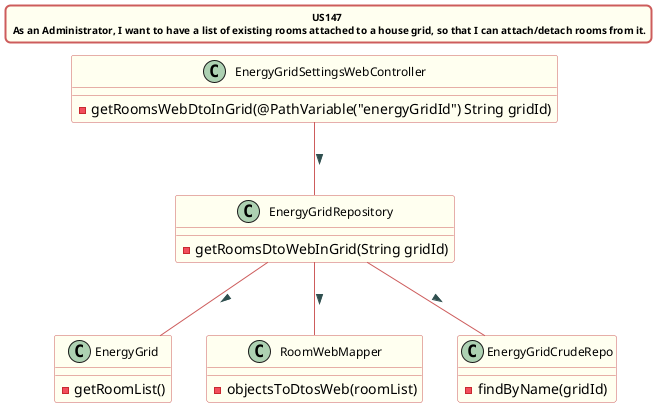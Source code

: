 @startuml

title US147 \n As an Administrator, I want to have a list of existing rooms attached to a house grid, so that I can attach/detach rooms from it.
skinparam titleBorderRoundCorner 10
skinparam titleBorderThickness 2
skinparam titleBorderColor indianred
skinparam titleBackgroundColor ivory
skinparam FontName verdana
skinparam titleFontSize 10


skinparam class {
  BorderColor indianred
  BackgroundColor indianred
  BackgroundColor ivory
   roundcorner 10
   ArrowFontName Verdana
   ArrowColor indianred
   ArrowFontColor darkslategrey
   FontSize 12
}

class EnergyGridSettingsWebController
class EnergyGridRepository
class EnergyGrid
class RoomWebMapper
class EnergyGridCrudeRepo

EnergyGridSettingsWebController -- EnergyGridRepository : >
EnergyGridRepository -- EnergyGrid : >
EnergyGridRepository -- RoomWebMapper : >
EnergyGridRepository -- EnergyGridCrudeRepo : >



class EnergyGridSettingsWebController {
- getRoomsWebDtoInGrid(@PathVariable("energyGridId") String gridId)
}

class EnergyGridRepository{
- getRoomsDtoWebInGrid(String gridId)
}

class RoomWebMapper{
- objectsToDtosWeb(roomList)
}


class EnergyGrid {
- getRoomList()
}

class EnergyGridCrudeRepo{
- findByName(gridId)
}

@enduml